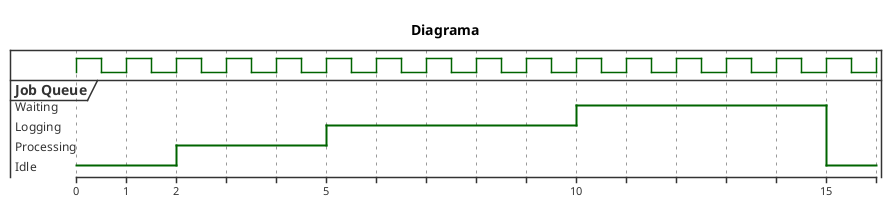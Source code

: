 @startuml Samples
    skin rose
    skinparam classFontName Calibri
    skinparam shadowing false

    title Diagrama
'==================================

clock clk with period 1
robust "Job Queue" as JQ

@0
JQ is Idle

@2
JQ is Processing

@5
JQ is Logging

@10
JQ is Waiting

@15
JQ is Idle

@enduml